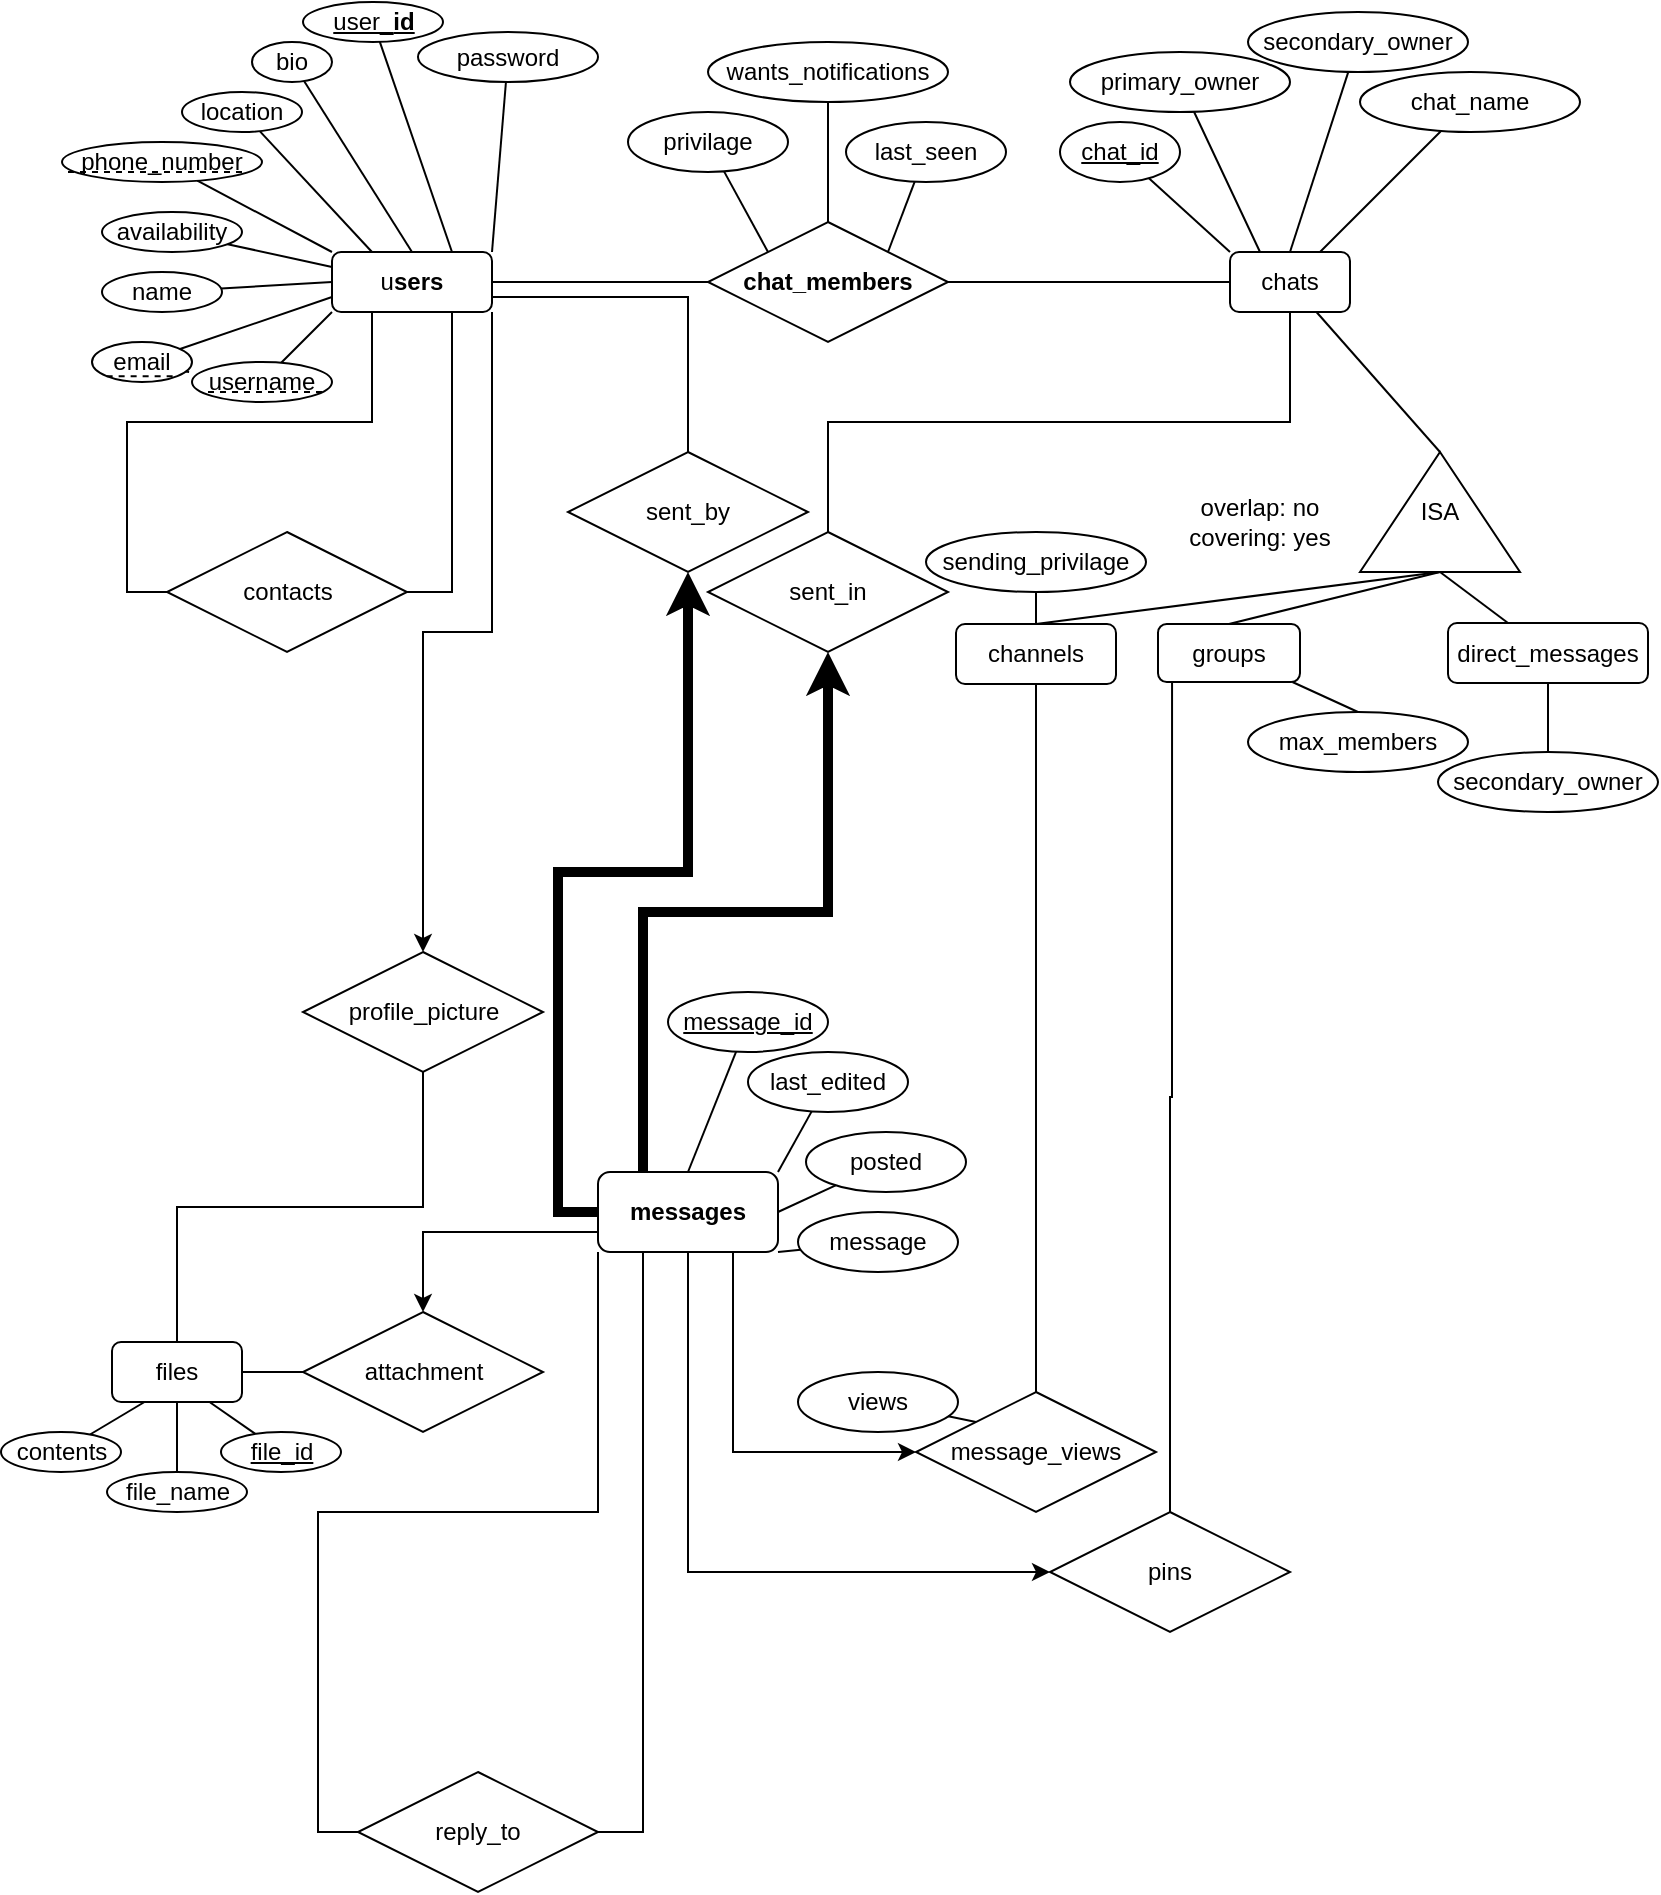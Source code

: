 <mxfile version="24.2.5" type="device">
  <diagram name="Page-1" id="mNlTKarFjd3dJtKIq2hN">
    <mxGraphModel dx="954" dy="600" grid="1" gridSize="10" guides="1" tooltips="1" connect="1" arrows="1" fold="1" page="1" pageScale="1" pageWidth="850" pageHeight="1100" math="0" shadow="0">
      <root>
        <mxCell id="0" />
        <mxCell id="1" parent="0" />
        <mxCell id="MFfPxk7XfSJyJv2wiUmu-4" style="edgeStyle=orthogonalEdgeStyle;rounded=0;orthogonalLoop=1;jettySize=auto;html=1;exitX=0;exitY=0.5;exitDx=0;exitDy=0;entryX=1;entryY=0.5;entryDx=0;entryDy=0;endArrow=none;endFill=0;" parent="1" source="FEFO1clRmgiJMjdLypW7-207" target="MFfPxk7XfSJyJv2wiUmu-3" edge="1">
          <mxGeometry relative="1" as="geometry" />
        </mxCell>
        <mxCell id="opB0nAplSwR7m2lDw3YQ-9" style="edgeStyle=orthogonalEdgeStyle;rounded=0;orthogonalLoop=1;jettySize=auto;html=1;exitX=1;exitY=0.5;exitDx=0;exitDy=0;endArrow=none;endFill=0;" parent="1" source="FEFO1clRmgiJMjdLypW7-207" target="opB0nAplSwR7m2lDw3YQ-1" edge="1">
          <mxGeometry relative="1" as="geometry" />
        </mxCell>
        <mxCell id="opB0nAplSwR7m2lDw3YQ-95" style="edgeStyle=orthogonalEdgeStyle;rounded=0;orthogonalLoop=1;jettySize=auto;html=1;exitX=0.5;exitY=0;exitDx=0;exitDy=0;endArrow=none;endFill=0;" parent="1" source="FEFO1clRmgiJMjdLypW7-207" target="opB0nAplSwR7m2lDw3YQ-93" edge="1">
          <mxGeometry relative="1" as="geometry" />
        </mxCell>
        <mxCell id="opB0nAplSwR7m2lDw3YQ-96" style="rounded=0;orthogonalLoop=1;jettySize=auto;html=1;exitX=0;exitY=0;exitDx=0;exitDy=0;endArrow=none;endFill=0;" parent="1" source="FEFO1clRmgiJMjdLypW7-207" target="MFfPxk7XfSJyJv2wiUmu-1" edge="1">
          <mxGeometry relative="1" as="geometry" />
        </mxCell>
        <mxCell id="opB0nAplSwR7m2lDw3YQ-97" style="rounded=0;orthogonalLoop=1;jettySize=auto;html=1;exitX=1;exitY=0;exitDx=0;exitDy=0;endArrow=none;endFill=0;" parent="1" source="FEFO1clRmgiJMjdLypW7-207" target="opB0nAplSwR7m2lDw3YQ-94" edge="1">
          <mxGeometry relative="1" as="geometry" />
        </mxCell>
        <mxCell id="FEFO1clRmgiJMjdLypW7-207" value="&lt;span style=&quot;font-weight: 700;&quot;&gt;chat_members&lt;/span&gt;" style="shape=rhombus;perimeter=rhombusPerimeter;whiteSpace=wrap;html=1;align=center;" parent="1" vertex="1">
          <mxGeometry x="360" y="145" width="120" height="60" as="geometry" />
        </mxCell>
        <mxCell id="MFfPxk7XfSJyJv2wiUmu-1" value="privilage" style="ellipse;whiteSpace=wrap;html=1;" parent="1" vertex="1">
          <mxGeometry x="320" y="90" width="80" height="30" as="geometry" />
        </mxCell>
        <mxCell id="MFfPxk7XfSJyJv2wiUmu-26" style="rounded=0;orthogonalLoop=1;jettySize=auto;html=1;exitX=0.5;exitY=0;exitDx=0;exitDy=0;endArrow=none;endFill=0;" parent="1" source="MFfPxk7XfSJyJv2wiUmu-3" target="MFfPxk7XfSJyJv2wiUmu-10" edge="1">
          <mxGeometry relative="1" as="geometry" />
        </mxCell>
        <mxCell id="MFfPxk7XfSJyJv2wiUmu-31" style="rounded=0;orthogonalLoop=1;jettySize=auto;html=1;exitX=0;exitY=0.5;exitDx=0;exitDy=0;endArrow=none;endFill=0;" parent="1" source="MFfPxk7XfSJyJv2wiUmu-3" target="MFfPxk7XfSJyJv2wiUmu-8" edge="1">
          <mxGeometry relative="1" as="geometry" />
        </mxCell>
        <mxCell id="MFfPxk7XfSJyJv2wiUmu-34" style="rounded=0;orthogonalLoop=1;jettySize=auto;html=1;exitX=0;exitY=0.75;exitDx=0;exitDy=0;endArrow=none;endFill=0;" parent="1" source="MFfPxk7XfSJyJv2wiUmu-3" target="MFfPxk7XfSJyJv2wiUmu-11" edge="1">
          <mxGeometry relative="1" as="geometry" />
        </mxCell>
        <mxCell id="MFfPxk7XfSJyJv2wiUmu-35" style="rounded=0;orthogonalLoop=1;jettySize=auto;html=1;exitX=0;exitY=0.25;exitDx=0;exitDy=0;endArrow=none;endFill=0;" parent="1" source="MFfPxk7XfSJyJv2wiUmu-3" target="MFfPxk7XfSJyJv2wiUmu-14" edge="1">
          <mxGeometry relative="1" as="geometry" />
        </mxCell>
        <mxCell id="MFfPxk7XfSJyJv2wiUmu-36" style="rounded=0;orthogonalLoop=1;jettySize=auto;html=1;exitX=0.25;exitY=0;exitDx=0;exitDy=0;endArrow=none;endFill=0;" parent="1" source="MFfPxk7XfSJyJv2wiUmu-3" target="MFfPxk7XfSJyJv2wiUmu-13" edge="1">
          <mxGeometry relative="1" as="geometry" />
        </mxCell>
        <mxCell id="MFfPxk7XfSJyJv2wiUmu-38" style="rounded=0;orthogonalLoop=1;jettySize=auto;html=1;exitX=0.75;exitY=0;exitDx=0;exitDy=0;endArrow=none;endFill=0;" parent="1" source="MFfPxk7XfSJyJv2wiUmu-3" target="MFfPxk7XfSJyJv2wiUmu-5" edge="1">
          <mxGeometry relative="1" as="geometry" />
        </mxCell>
        <mxCell id="MFfPxk7XfSJyJv2wiUmu-39" style="rounded=0;orthogonalLoop=1;jettySize=auto;html=1;exitX=0;exitY=0;exitDx=0;exitDy=0;endArrow=none;endFill=0;" parent="1" source="MFfPxk7XfSJyJv2wiUmu-3" target="MFfPxk7XfSJyJv2wiUmu-7" edge="1">
          <mxGeometry relative="1" as="geometry" />
        </mxCell>
        <mxCell id="MFfPxk7XfSJyJv2wiUmu-41" style="rounded=0;orthogonalLoop=1;jettySize=auto;html=1;exitX=0;exitY=1;exitDx=0;exitDy=0;endArrow=none;endFill=0;" parent="1" source="MFfPxk7XfSJyJv2wiUmu-3" target="MFfPxk7XfSJyJv2wiUmu-15" edge="1">
          <mxGeometry relative="1" as="geometry" />
        </mxCell>
        <mxCell id="opB0nAplSwR7m2lDw3YQ-54" style="edgeStyle=orthogonalEdgeStyle;rounded=0;orthogonalLoop=1;jettySize=auto;html=1;exitX=0.25;exitY=1;exitDx=0;exitDy=0;entryX=0;entryY=0.5;entryDx=0;entryDy=0;endArrow=none;endFill=0;" parent="1" source="MFfPxk7XfSJyJv2wiUmu-3" target="opB0nAplSwR7m2lDw3YQ-52" edge="1">
          <mxGeometry relative="1" as="geometry" />
        </mxCell>
        <mxCell id="opB0nAplSwR7m2lDw3YQ-55" style="edgeStyle=orthogonalEdgeStyle;rounded=0;orthogonalLoop=1;jettySize=auto;html=1;exitX=0.75;exitY=1;exitDx=0;exitDy=0;entryX=1;entryY=0.5;entryDx=0;entryDy=0;strokeWidth=1;endArrow=none;endFill=0;" parent="1" source="MFfPxk7XfSJyJv2wiUmu-3" target="opB0nAplSwR7m2lDw3YQ-52" edge="1">
          <mxGeometry relative="1" as="geometry" />
        </mxCell>
        <mxCell id="opB0nAplSwR7m2lDw3YQ-75" style="edgeStyle=orthogonalEdgeStyle;rounded=0;orthogonalLoop=1;jettySize=auto;html=1;exitX=1;exitY=0.75;exitDx=0;exitDy=0;endArrow=none;endFill=0;" parent="1" source="MFfPxk7XfSJyJv2wiUmu-3" target="opB0nAplSwR7m2lDw3YQ-38" edge="1">
          <mxGeometry relative="1" as="geometry" />
        </mxCell>
        <mxCell id="opB0nAplSwR7m2lDw3YQ-79" style="edgeStyle=orthogonalEdgeStyle;rounded=0;orthogonalLoop=1;jettySize=auto;html=1;exitX=1;exitY=1;exitDx=0;exitDy=0;endArrow=classic;endFill=1;" parent="1" source="MFfPxk7XfSJyJv2wiUmu-3" target="opB0nAplSwR7m2lDw3YQ-78" edge="1">
          <mxGeometry relative="1" as="geometry" />
        </mxCell>
        <mxCell id="opB0nAplSwR7m2lDw3YQ-88" style="rounded=0;orthogonalLoop=1;jettySize=auto;html=1;exitX=1;exitY=0;exitDx=0;exitDy=0;endArrow=none;endFill=0;" parent="1" source="MFfPxk7XfSJyJv2wiUmu-3" target="opB0nAplSwR7m2lDw3YQ-87" edge="1">
          <mxGeometry relative="1" as="geometry" />
        </mxCell>
        <mxCell id="MFfPxk7XfSJyJv2wiUmu-3" value="u&lt;span style=&quot;font-weight: 700; background-color: initial;&quot;&gt;sers&lt;/span&gt;" style="rounded=1;whiteSpace=wrap;html=1;" parent="1" vertex="1">
          <mxGeometry x="172" y="160" width="80" height="30" as="geometry" />
        </mxCell>
        <mxCell id="MFfPxk7XfSJyJv2wiUmu-5" value="&lt;u&gt;user_&lt;span style=&quot;font-weight: 700; text-align: left; background-color: initial;&quot;&gt;id&lt;/span&gt;&lt;/u&gt;" style="ellipse;whiteSpace=wrap;html=1;" parent="1" vertex="1">
          <mxGeometry x="157.5" y="35" width="70" height="20" as="geometry" />
        </mxCell>
        <mxCell id="MFfPxk7XfSJyJv2wiUmu-7" value="phone_number" style="ellipse;whiteSpace=wrap;html=1;" parent="1" vertex="1">
          <mxGeometry x="37" y="105" width="100" height="20" as="geometry" />
        </mxCell>
        <mxCell id="MFfPxk7XfSJyJv2wiUmu-10" value="bio" style="ellipse;whiteSpace=wrap;html=1;" parent="1" vertex="1">
          <mxGeometry x="132" y="55" width="40" height="20" as="geometry" />
        </mxCell>
        <mxCell id="MFfPxk7XfSJyJv2wiUmu-13" value="location" style="ellipse;whiteSpace=wrap;html=1;" parent="1" vertex="1">
          <mxGeometry x="97" y="80" width="60" height="20" as="geometry" />
        </mxCell>
        <mxCell id="MFfPxk7XfSJyJv2wiUmu-14" value="availability" style="ellipse;whiteSpace=wrap;html=1;" parent="1" vertex="1">
          <mxGeometry x="57" y="140" width="70" height="20" as="geometry" />
        </mxCell>
        <mxCell id="MFfPxk7XfSJyJv2wiUmu-15" value="username" style="ellipse;whiteSpace=wrap;html=1;fontStyle=0" parent="1" vertex="1">
          <mxGeometry x="102" y="215" width="70" height="20" as="geometry" />
        </mxCell>
        <mxCell id="MFfPxk7XfSJyJv2wiUmu-8" value="name" style="ellipse;whiteSpace=wrap;html=1;" parent="1" vertex="1">
          <mxGeometry x="57" y="170" width="60" height="20" as="geometry" />
        </mxCell>
        <mxCell id="opB0nAplSwR7m2lDw3YQ-10" style="rounded=0;orthogonalLoop=1;jettySize=auto;html=1;exitX=0;exitY=0;exitDx=0;exitDy=0;endArrow=none;endFill=0;" parent="1" source="opB0nAplSwR7m2lDw3YQ-1" target="opB0nAplSwR7m2lDw3YQ-2" edge="1">
          <mxGeometry relative="1" as="geometry" />
        </mxCell>
        <mxCell id="opB0nAplSwR7m2lDw3YQ-17" style="rounded=0;orthogonalLoop=1;jettySize=auto;html=1;exitX=0.25;exitY=0;exitDx=0;exitDy=0;endArrow=none;endFill=0;" parent="1" source="opB0nAplSwR7m2lDw3YQ-1" target="opB0nAplSwR7m2lDw3YQ-3" edge="1">
          <mxGeometry relative="1" as="geometry" />
        </mxCell>
        <mxCell id="opB0nAplSwR7m2lDw3YQ-18" style="rounded=0;orthogonalLoop=1;jettySize=auto;html=1;exitX=0.5;exitY=0;exitDx=0;exitDy=0;endArrow=none;endFill=0;" parent="1" source="opB0nAplSwR7m2lDw3YQ-1" target="opB0nAplSwR7m2lDw3YQ-4" edge="1">
          <mxGeometry relative="1" as="geometry" />
        </mxCell>
        <mxCell id="opB0nAplSwR7m2lDw3YQ-19" style="rounded=0;orthogonalLoop=1;jettySize=auto;html=1;exitX=0.75;exitY=0;exitDx=0;exitDy=0;endArrow=none;endFill=0;" parent="1" source="opB0nAplSwR7m2lDw3YQ-1" target="opB0nAplSwR7m2lDw3YQ-8" edge="1">
          <mxGeometry relative="1" as="geometry" />
        </mxCell>
        <mxCell id="opB0nAplSwR7m2lDw3YQ-34" style="edgeStyle=orthogonalEdgeStyle;rounded=0;orthogonalLoop=1;jettySize=auto;html=1;exitX=0.5;exitY=1;exitDx=0;exitDy=0;endArrow=none;endFill=0;" parent="1" source="opB0nAplSwR7m2lDw3YQ-1" target="opB0nAplSwR7m2lDw3YQ-32" edge="1">
          <mxGeometry relative="1" as="geometry" />
        </mxCell>
        <mxCell id="opB0nAplSwR7m2lDw3YQ-1" value="chats" style="rounded=1;whiteSpace=wrap;html=1;" parent="1" vertex="1">
          <mxGeometry x="621" y="160" width="60" height="30" as="geometry" />
        </mxCell>
        <mxCell id="opB0nAplSwR7m2lDw3YQ-2" value="&lt;u&gt;chat_id&lt;/u&gt;" style="ellipse;whiteSpace=wrap;html=1;" parent="1" vertex="1">
          <mxGeometry x="536" y="95" width="60" height="30" as="geometry" />
        </mxCell>
        <mxCell id="opB0nAplSwR7m2lDw3YQ-3" value="primary_owner" style="ellipse;whiteSpace=wrap;html=1;" parent="1" vertex="1">
          <mxGeometry x="541" y="60" width="110" height="30" as="geometry" />
        </mxCell>
        <mxCell id="opB0nAplSwR7m2lDw3YQ-4" value="secondary_owner" style="ellipse;whiteSpace=wrap;html=1;" parent="1" vertex="1">
          <mxGeometry x="630" y="40" width="110" height="30" as="geometry" />
        </mxCell>
        <mxCell id="opB0nAplSwR7m2lDw3YQ-5" value="sending_privilage&lt;span style=&quot;color: rgba(0, 0, 0, 0); font-family: monospace; font-size: 0px; text-align: start; text-wrap: nowrap;&quot;&gt;%3CmxGraphModel%3E%3Croot%3E%3CmxCell%20id%3D%220%22%2F%3E%3CmxCell%20id%3D%221%22%20parent%3D%220%22%2F%3E%3CmxCell%20id%3D%222%22%20value%3D%22primary_owner%22%20style%3D%22ellipse%3BwhiteSpace%3Dwrap%3Bhtml%3D1%3B%22%20vertex%3D%221%22%20parent%3D%221%22%3E%3CmxGeometry%20x%3D%22515%22%20y%3D%22310%22%20width%3D%22110%22%20height%3D%2240%22%20as%3D%22geometry%22%2F%3E%3C%2FmxCell%3E%3C%2Froot%3E%3C%2FmxGraphModel%3E&lt;/span&gt;" style="ellipse;whiteSpace=wrap;html=1;" parent="1" vertex="1">
          <mxGeometry x="469" y="300" width="110" height="30" as="geometry" />
        </mxCell>
        <mxCell id="opB0nAplSwR7m2lDw3YQ-8" value="chat_name" style="ellipse;whiteSpace=wrap;html=1;" parent="1" vertex="1">
          <mxGeometry x="686" y="70" width="110" height="30" as="geometry" />
        </mxCell>
        <mxCell id="opB0nAplSwR7m2lDw3YQ-33" style="edgeStyle=orthogonalEdgeStyle;rounded=0;orthogonalLoop=1;jettySize=auto;html=1;exitX=0.25;exitY=0;exitDx=0;exitDy=0;strokeWidth=5;" parent="1" source="opB0nAplSwR7m2lDw3YQ-20" target="opB0nAplSwR7m2lDw3YQ-32" edge="1">
          <mxGeometry relative="1" as="geometry" />
        </mxCell>
        <mxCell id="opB0nAplSwR7m2lDw3YQ-39" style="edgeStyle=orthogonalEdgeStyle;rounded=0;orthogonalLoop=1;jettySize=auto;html=1;exitX=0;exitY=0.5;exitDx=0;exitDy=0;strokeWidth=5;" parent="1" source="opB0nAplSwR7m2lDw3YQ-20" target="opB0nAplSwR7m2lDw3YQ-38" edge="1">
          <mxGeometry relative="1" as="geometry" />
        </mxCell>
        <mxCell id="opB0nAplSwR7m2lDw3YQ-57" style="rounded=0;orthogonalLoop=1;jettySize=auto;html=1;exitX=0.5;exitY=0;exitDx=0;exitDy=0;endArrow=none;endFill=0;" parent="1" source="opB0nAplSwR7m2lDw3YQ-20" target="opB0nAplSwR7m2lDw3YQ-21" edge="1">
          <mxGeometry relative="1" as="geometry" />
        </mxCell>
        <mxCell id="opB0nAplSwR7m2lDw3YQ-58" style="rounded=0;orthogonalLoop=1;jettySize=auto;html=1;exitX=1;exitY=0;exitDx=0;exitDy=0;endArrow=none;endFill=0;" parent="1" source="opB0nAplSwR7m2lDw3YQ-20" target="opB0nAplSwR7m2lDw3YQ-28" edge="1">
          <mxGeometry relative="1" as="geometry" />
        </mxCell>
        <mxCell id="opB0nAplSwR7m2lDw3YQ-59" style="rounded=0;orthogonalLoop=1;jettySize=auto;html=1;exitX=1;exitY=0.5;exitDx=0;exitDy=0;endArrow=none;endFill=0;" parent="1" source="opB0nAplSwR7m2lDw3YQ-20" target="opB0nAplSwR7m2lDw3YQ-27" edge="1">
          <mxGeometry relative="1" as="geometry" />
        </mxCell>
        <mxCell id="opB0nAplSwR7m2lDw3YQ-60" style="rounded=0;orthogonalLoop=1;jettySize=auto;html=1;exitX=1;exitY=1;exitDx=0;exitDy=0;endArrow=none;endFill=0;" parent="1" source="opB0nAplSwR7m2lDw3YQ-20" target="opB0nAplSwR7m2lDw3YQ-22" edge="1">
          <mxGeometry relative="1" as="geometry" />
        </mxCell>
        <mxCell id="opB0nAplSwR7m2lDw3YQ-90" style="edgeStyle=orthogonalEdgeStyle;rounded=0;orthogonalLoop=1;jettySize=auto;html=1;exitX=0;exitY=0.75;exitDx=0;exitDy=0;" parent="1" source="opB0nAplSwR7m2lDw3YQ-20" target="opB0nAplSwR7m2lDw3YQ-45" edge="1">
          <mxGeometry relative="1" as="geometry" />
        </mxCell>
        <mxCell id="opB0nAplSwR7m2lDw3YQ-91" style="edgeStyle=orthogonalEdgeStyle;rounded=0;orthogonalLoop=1;jettySize=auto;html=1;exitX=0.25;exitY=1;exitDx=0;exitDy=0;entryX=1;entryY=0.5;entryDx=0;entryDy=0;endArrow=none;endFill=0;" parent="1" source="opB0nAplSwR7m2lDw3YQ-20" target="opB0nAplSwR7m2lDw3YQ-89" edge="1">
          <mxGeometry relative="1" as="geometry" />
        </mxCell>
        <mxCell id="opB0nAplSwR7m2lDw3YQ-92" style="edgeStyle=orthogonalEdgeStyle;rounded=0;orthogonalLoop=1;jettySize=auto;html=1;exitX=0;exitY=1;exitDx=0;exitDy=0;entryX=0;entryY=0.5;entryDx=0;entryDy=0;endArrow=none;endFill=0;" parent="1" source="opB0nAplSwR7m2lDw3YQ-20" target="opB0nAplSwR7m2lDw3YQ-89" edge="1">
          <mxGeometry relative="1" as="geometry" />
        </mxCell>
        <mxCell id="kUNzuxK8KsiVCzqCgAi--18" style="edgeStyle=orthogonalEdgeStyle;rounded=0;orthogonalLoop=1;jettySize=auto;html=1;exitX=0.75;exitY=1;exitDx=0;exitDy=0;entryX=0;entryY=0.5;entryDx=0;entryDy=0;" parent="1" source="opB0nAplSwR7m2lDw3YQ-20" target="kUNzuxK8KsiVCzqCgAi--14" edge="1">
          <mxGeometry relative="1" as="geometry" />
        </mxCell>
        <mxCell id="opB0nAplSwR7m2lDw3YQ-20" value="&lt;span style=&quot;font-weight: 700; text-wrap: nowrap;&quot;&gt;messages&lt;/span&gt;" style="rounded=1;whiteSpace=wrap;html=1;" parent="1" vertex="1">
          <mxGeometry x="305" y="620" width="90" height="40" as="geometry" />
        </mxCell>
        <mxCell id="opB0nAplSwR7m2lDw3YQ-21" value="&lt;u&gt;message_id&lt;/u&gt;" style="ellipse;whiteSpace=wrap;html=1;" parent="1" vertex="1">
          <mxGeometry x="340" y="530" width="80" height="30" as="geometry" />
        </mxCell>
        <mxCell id="opB0nAplSwR7m2lDw3YQ-22" value="message" style="ellipse;whiteSpace=wrap;html=1;" parent="1" vertex="1">
          <mxGeometry x="405" y="640" width="80" height="30" as="geometry" />
        </mxCell>
        <mxCell id="opB0nAplSwR7m2lDw3YQ-27" value="&lt;span style=&quot;text-align: left;&quot;&gt;posted&lt;/span&gt;" style="ellipse;whiteSpace=wrap;html=1;" parent="1" vertex="1">
          <mxGeometry x="409" y="600" width="80" height="30" as="geometry" />
        </mxCell>
        <mxCell id="opB0nAplSwR7m2lDw3YQ-28" value="&lt;span style=&quot;text-align: left;&quot;&gt;last_edited&lt;/span&gt;" style="ellipse;whiteSpace=wrap;html=1;" parent="1" vertex="1">
          <mxGeometry x="380" y="560" width="80" height="30" as="geometry" />
        </mxCell>
        <mxCell id="opB0nAplSwR7m2lDw3YQ-32" value="sent_in" style="shape=rhombus;perimeter=rhombusPerimeter;whiteSpace=wrap;html=1;align=center;" parent="1" vertex="1">
          <mxGeometry x="360" y="300" width="120" height="60" as="geometry" />
        </mxCell>
        <mxCell id="opB0nAplSwR7m2lDw3YQ-38" value="sent_by" style="shape=rhombus;perimeter=rhombusPerimeter;whiteSpace=wrap;html=1;align=center;" parent="1" vertex="1">
          <mxGeometry x="290" y="260" width="120" height="60" as="geometry" />
        </mxCell>
        <mxCell id="opB0nAplSwR7m2lDw3YQ-62" style="edgeStyle=orthogonalEdgeStyle;rounded=0;orthogonalLoop=1;jettySize=auto;html=1;exitX=0;exitY=0.5;exitDx=0;exitDy=0;endArrow=none;endFill=0;" parent="1" source="opB0nAplSwR7m2lDw3YQ-45" target="opB0nAplSwR7m2lDw3YQ-47" edge="1">
          <mxGeometry relative="1" as="geometry" />
        </mxCell>
        <mxCell id="opB0nAplSwR7m2lDw3YQ-45" value="attachment" style="shape=rhombus;perimeter=rhombusPerimeter;whiteSpace=wrap;html=1;align=center;" parent="1" vertex="1">
          <mxGeometry x="157.5" y="690" width="120" height="60" as="geometry" />
        </mxCell>
        <mxCell id="opB0nAplSwR7m2lDw3YQ-84" style="rounded=0;orthogonalLoop=1;jettySize=auto;html=1;exitX=0.25;exitY=1;exitDx=0;exitDy=0;endArrow=none;endFill=0;" parent="1" source="opB0nAplSwR7m2lDw3YQ-47" target="opB0nAplSwR7m2lDw3YQ-50" edge="1">
          <mxGeometry relative="1" as="geometry" />
        </mxCell>
        <mxCell id="opB0nAplSwR7m2lDw3YQ-85" style="rounded=0;orthogonalLoop=1;jettySize=auto;html=1;exitX=0.75;exitY=1;exitDx=0;exitDy=0;endArrow=none;endFill=0;" parent="1" source="opB0nAplSwR7m2lDw3YQ-47" target="opB0nAplSwR7m2lDw3YQ-48" edge="1">
          <mxGeometry relative="1" as="geometry" />
        </mxCell>
        <mxCell id="opB0nAplSwR7m2lDw3YQ-47" value="files" style="rounded=1;whiteSpace=wrap;html=1;" parent="1" vertex="1">
          <mxGeometry x="62" y="705" width="65" height="30" as="geometry" />
        </mxCell>
        <mxCell id="opB0nAplSwR7m2lDw3YQ-48" value="&lt;u&gt;file_id&lt;/u&gt;" style="ellipse;whiteSpace=wrap;html=1;" parent="1" vertex="1">
          <mxGeometry x="116.5" y="750" width="60" height="20" as="geometry" />
        </mxCell>
        <mxCell id="opB0nAplSwR7m2lDw3YQ-83" style="edgeStyle=orthogonalEdgeStyle;rounded=0;orthogonalLoop=1;jettySize=auto;html=1;exitX=0.5;exitY=0;exitDx=0;exitDy=0;endArrow=none;endFill=0;" parent="1" source="opB0nAplSwR7m2lDw3YQ-49" target="opB0nAplSwR7m2lDw3YQ-47" edge="1">
          <mxGeometry relative="1" as="geometry" />
        </mxCell>
        <mxCell id="opB0nAplSwR7m2lDw3YQ-49" value="file_name" style="ellipse;whiteSpace=wrap;html=1;" parent="1" vertex="1">
          <mxGeometry x="59.5" y="770" width="70" height="20" as="geometry" />
        </mxCell>
        <mxCell id="opB0nAplSwR7m2lDw3YQ-50" value="contents" style="ellipse;whiteSpace=wrap;html=1;" parent="1" vertex="1">
          <mxGeometry x="6.5" y="750" width="60" height="20" as="geometry" />
        </mxCell>
        <mxCell id="opB0nAplSwR7m2lDw3YQ-52" value="contacts" style="shape=rhombus;perimeter=rhombusPerimeter;whiteSpace=wrap;html=1;align=center;" parent="1" vertex="1">
          <mxGeometry x="89.5" y="300" width="120" height="60" as="geometry" />
        </mxCell>
        <mxCell id="opB0nAplSwR7m2lDw3YQ-56" value="&lt;span style=&quot;text-align: left;&quot;&gt;views&lt;/span&gt;" style="ellipse;whiteSpace=wrap;html=1;" parent="1" vertex="1">
          <mxGeometry x="405" y="720" width="80" height="30" as="geometry" />
        </mxCell>
        <mxCell id="opB0nAplSwR7m2lDw3YQ-80" style="edgeStyle=orthogonalEdgeStyle;rounded=0;orthogonalLoop=1;jettySize=auto;html=1;exitX=0.5;exitY=1;exitDx=0;exitDy=0;endArrow=none;endFill=0;startArrow=none;startFill=0;" parent="1" source="opB0nAplSwR7m2lDw3YQ-78" target="opB0nAplSwR7m2lDw3YQ-47" edge="1">
          <mxGeometry relative="1" as="geometry" />
        </mxCell>
        <mxCell id="opB0nAplSwR7m2lDw3YQ-78" value="profile_picture" style="shape=rhombus;perimeter=rhombusPerimeter;whiteSpace=wrap;html=1;align=center;" parent="1" vertex="1">
          <mxGeometry x="157.5" y="510" width="120" height="60" as="geometry" />
        </mxCell>
        <mxCell id="opB0nAplSwR7m2lDw3YQ-87" value="password" style="ellipse;whiteSpace=wrap;html=1;" parent="1" vertex="1">
          <mxGeometry x="215" y="50" width="90" height="25" as="geometry" />
        </mxCell>
        <mxCell id="opB0nAplSwR7m2lDw3YQ-89" value="reply_to" style="shape=rhombus;perimeter=rhombusPerimeter;whiteSpace=wrap;html=1;align=center;" parent="1" vertex="1">
          <mxGeometry x="185" y="920" width="120" height="60" as="geometry" />
        </mxCell>
        <mxCell id="opB0nAplSwR7m2lDw3YQ-93" value="wants_notifications" style="ellipse;whiteSpace=wrap;html=1;" parent="1" vertex="1">
          <mxGeometry x="360" y="55" width="120" height="30" as="geometry" />
        </mxCell>
        <mxCell id="opB0nAplSwR7m2lDw3YQ-94" value="last_seen" style="ellipse;whiteSpace=wrap;html=1;" parent="1" vertex="1">
          <mxGeometry x="429" y="95" width="80" height="30" as="geometry" />
        </mxCell>
        <mxCell id="kUNzuxK8KsiVCzqCgAi--9" style="rounded=0;orthogonalLoop=1;jettySize=auto;html=1;exitX=1;exitY=0.5;exitDx=0;exitDy=0;endArrow=none;endFill=0;" parent="1" source="kUNzuxK8KsiVCzqCgAi--1" target="opB0nAplSwR7m2lDw3YQ-1" edge="1">
          <mxGeometry relative="1" as="geometry" />
        </mxCell>
        <mxCell id="kUNzuxK8KsiVCzqCgAi--36" style="rounded=0;orthogonalLoop=1;jettySize=auto;html=1;exitX=0;exitY=0.5;exitDx=0;exitDy=0;endArrow=none;endFill=0;" parent="1" source="kUNzuxK8KsiVCzqCgAi--1" target="kUNzuxK8KsiVCzqCgAi--35" edge="1">
          <mxGeometry relative="1" as="geometry" />
        </mxCell>
        <mxCell id="kUNzuxK8KsiVCzqCgAi--1" value="ISA" style="triangle;whiteSpace=wrap;html=1;direction=north;" parent="1" vertex="1">
          <mxGeometry x="686" y="260" width="80" height="60" as="geometry" />
        </mxCell>
        <mxCell id="kUNzuxK8KsiVCzqCgAi--7" style="rounded=0;orthogonalLoop=1;jettySize=auto;html=1;exitX=0.5;exitY=0;exitDx=0;exitDy=0;entryX=0;entryY=0.5;entryDx=0;entryDy=0;endArrow=none;endFill=0;" parent="1" source="kUNzuxK8KsiVCzqCgAi--2" target="kUNzuxK8KsiVCzqCgAi--1" edge="1">
          <mxGeometry relative="1" as="geometry" />
        </mxCell>
        <mxCell id="kUNzuxK8KsiVCzqCgAi--13" style="edgeStyle=orthogonalEdgeStyle;rounded=0;orthogonalLoop=1;jettySize=auto;html=1;exitX=0.099;exitY=0.966;exitDx=0;exitDy=0;endArrow=none;endFill=0;exitPerimeter=0;" parent="1" source="kUNzuxK8KsiVCzqCgAi--2" target="kUNzuxK8KsiVCzqCgAi--10" edge="1">
          <mxGeometry relative="1" as="geometry" />
        </mxCell>
        <mxCell id="kUNzuxK8KsiVCzqCgAi--2" value="groups" style="rounded=1;whiteSpace=wrap;html=1;" parent="1" vertex="1">
          <mxGeometry x="585" y="346" width="71" height="29" as="geometry" />
        </mxCell>
        <mxCell id="kUNzuxK8KsiVCzqCgAi--6" style="rounded=0;orthogonalLoop=1;jettySize=auto;html=1;exitX=0.5;exitY=0;exitDx=0;exitDy=0;entryX=0;entryY=0.5;entryDx=0;entryDy=0;endArrow=none;endFill=0;" parent="1" source="kUNzuxK8KsiVCzqCgAi--3" target="kUNzuxK8KsiVCzqCgAi--1" edge="1">
          <mxGeometry relative="1" as="geometry" />
        </mxCell>
        <mxCell id="kUNzuxK8KsiVCzqCgAi--8" style="rounded=0;orthogonalLoop=1;jettySize=auto;html=1;exitX=0.5;exitY=1;exitDx=0;exitDy=0;endArrow=none;endFill=0;" parent="1" source="kUNzuxK8KsiVCzqCgAi--3" target="opB0nAplSwR7m2lDw3YQ-5" edge="1">
          <mxGeometry relative="1" as="geometry" />
        </mxCell>
        <mxCell id="kUNzuxK8KsiVCzqCgAi--3" value="channels" style="rounded=1;whiteSpace=wrap;html=1;" parent="1" vertex="1">
          <mxGeometry x="484" y="346" width="80" height="30" as="geometry" />
        </mxCell>
        <mxCell id="kUNzuxK8KsiVCzqCgAi--5" style="rounded=0;orthogonalLoop=1;jettySize=auto;html=1;exitX=0.5;exitY=0;exitDx=0;exitDy=0;endArrow=none;endFill=0;" parent="1" source="kUNzuxK8KsiVCzqCgAi--4" target="kUNzuxK8KsiVCzqCgAi--2" edge="1">
          <mxGeometry relative="1" as="geometry" />
        </mxCell>
        <mxCell id="kUNzuxK8KsiVCzqCgAi--4" value="max_members" style="ellipse;whiteSpace=wrap;html=1;" parent="1" vertex="1">
          <mxGeometry x="630" y="390" width="110" height="30" as="geometry" />
        </mxCell>
        <mxCell id="kUNzuxK8KsiVCzqCgAi--12" style="edgeStyle=orthogonalEdgeStyle;rounded=0;orthogonalLoop=1;jettySize=auto;html=1;exitX=0;exitY=0.5;exitDx=0;exitDy=0;endArrow=none;endFill=0;startArrow=classic;startFill=1;" parent="1" source="kUNzuxK8KsiVCzqCgAi--10" target="opB0nAplSwR7m2lDw3YQ-20" edge="1">
          <mxGeometry relative="1" as="geometry" />
        </mxCell>
        <mxCell id="kUNzuxK8KsiVCzqCgAi--10" value="pins" style="shape=rhombus;perimeter=rhombusPerimeter;whiteSpace=wrap;html=1;align=center;" parent="1" vertex="1">
          <mxGeometry x="531" y="790" width="120" height="60" as="geometry" />
        </mxCell>
        <mxCell id="kUNzuxK8KsiVCzqCgAi--16" style="rounded=0;orthogonalLoop=1;jettySize=auto;html=1;exitX=0;exitY=0;exitDx=0;exitDy=0;endArrow=none;endFill=0;" parent="1" source="kUNzuxK8KsiVCzqCgAi--14" target="opB0nAplSwR7m2lDw3YQ-56" edge="1">
          <mxGeometry relative="1" as="geometry" />
        </mxCell>
        <mxCell id="kUNzuxK8KsiVCzqCgAi--19" style="edgeStyle=orthogonalEdgeStyle;rounded=0;orthogonalLoop=1;jettySize=auto;html=1;exitX=0.5;exitY=0;exitDx=0;exitDy=0;endArrow=none;endFill=0;" parent="1" source="kUNzuxK8KsiVCzqCgAi--14" target="kUNzuxK8KsiVCzqCgAi--3" edge="1">
          <mxGeometry relative="1" as="geometry" />
        </mxCell>
        <mxCell id="kUNzuxK8KsiVCzqCgAi--14" value="message_views" style="shape=rhombus;perimeter=rhombusPerimeter;whiteSpace=wrap;html=1;align=center;" parent="1" vertex="1">
          <mxGeometry x="464" y="730" width="120" height="60" as="geometry" />
        </mxCell>
        <mxCell id="kUNzuxK8KsiVCzqCgAi--26" style="rounded=0;orthogonalLoop=1;jettySize=auto;html=1;exitX=0.5;exitY=0;exitDx=0;exitDy=0;endArrow=none;endFill=0;" parent="1" target="kUNzuxK8KsiVCzqCgAi--21" edge="1">
          <mxGeometry relative="1" as="geometry">
            <mxPoint x="670" y="770" as="sourcePoint" />
          </mxGeometry>
        </mxCell>
        <mxCell id="kUNzuxK8KsiVCzqCgAi--27" value="overlap: no&lt;div&gt;covering: yes&lt;/div&gt;" style="text;html=1;align=center;verticalAlign=middle;whiteSpace=wrap;rounded=0;" parent="1" vertex="1">
          <mxGeometry x="591" y="280" width="90" height="30" as="geometry" />
        </mxCell>
        <mxCell id="kUNzuxK8KsiVCzqCgAi--28" value="" style="endArrow=none;dashed=1;html=1;rounded=0;entryX=0.971;entryY=0.75;entryDx=0;entryDy=0;entryPerimeter=0;" parent="1" target="MFfPxk7XfSJyJv2wiUmu-15" edge="1">
          <mxGeometry width="50" height="50" relative="1" as="geometry">
            <mxPoint x="110" y="230" as="sourcePoint" />
            <mxPoint x="180" y="270" as="targetPoint" />
          </mxGeometry>
        </mxCell>
        <mxCell id="kUNzuxK8KsiVCzqCgAi--31" value="" style="endArrow=none;dashed=1;html=1;rounded=0;entryX=0.971;entryY=0.75;entryDx=0;entryDy=0;entryPerimeter=0;" parent="1" target="MFfPxk7XfSJyJv2wiUmu-11" edge="1">
          <mxGeometry width="50" height="50" relative="1" as="geometry">
            <mxPoint x="57" y="214.52" as="sourcePoint" />
            <mxPoint x="117" y="214.52" as="targetPoint" />
          </mxGeometry>
        </mxCell>
        <mxCell id="MFfPxk7XfSJyJv2wiUmu-11" value="email" style="ellipse;whiteSpace=wrap;html=1;" parent="1" vertex="1">
          <mxGeometry x="52" y="205" width="50" height="20" as="geometry" />
        </mxCell>
        <mxCell id="kUNzuxK8KsiVCzqCgAi--32" value="" style="endArrow=none;dashed=1;html=1;rounded=0;entryX=1;entryY=1;entryDx=0;entryDy=0;exitX=0;exitY=1;exitDx=0;exitDy=0;" parent="1" source="MFfPxk7XfSJyJv2wiUmu-11" target="MFfPxk7XfSJyJv2wiUmu-11" edge="1">
          <mxGeometry width="50" height="50" relative="1" as="geometry">
            <mxPoint x="52" y="225" as="sourcePoint" />
            <mxPoint x="102" y="175" as="targetPoint" />
          </mxGeometry>
        </mxCell>
        <mxCell id="kUNzuxK8KsiVCzqCgAi--33" value="" style="endArrow=none;dashed=1;html=1;rounded=0;" parent="1" edge="1">
          <mxGeometry width="50" height="50" relative="1" as="geometry">
            <mxPoint x="40" y="120" as="sourcePoint" />
            <mxPoint x="130" y="120" as="targetPoint" />
          </mxGeometry>
        </mxCell>
        <mxCell id="kUNzuxK8KsiVCzqCgAi--35" value="direct_messages" style="rounded=1;whiteSpace=wrap;html=1;" parent="1" vertex="1">
          <mxGeometry x="730" y="345.5" width="100" height="30" as="geometry" />
        </mxCell>
        <mxCell id="kUNzuxK8KsiVCzqCgAi--38" value="" style="rounded=0;orthogonalLoop=1;jettySize=auto;html=1;endArrow=none;endFill=0;" parent="1" source="kUNzuxK8KsiVCzqCgAi--37" target="kUNzuxK8KsiVCzqCgAi--35" edge="1">
          <mxGeometry relative="1" as="geometry" />
        </mxCell>
        <mxCell id="kUNzuxK8KsiVCzqCgAi--37" value="secondary_owner" style="ellipse;whiteSpace=wrap;html=1;" parent="1" vertex="1">
          <mxGeometry x="725" y="410" width="110" height="30" as="geometry" />
        </mxCell>
      </root>
    </mxGraphModel>
  </diagram>
</mxfile>
